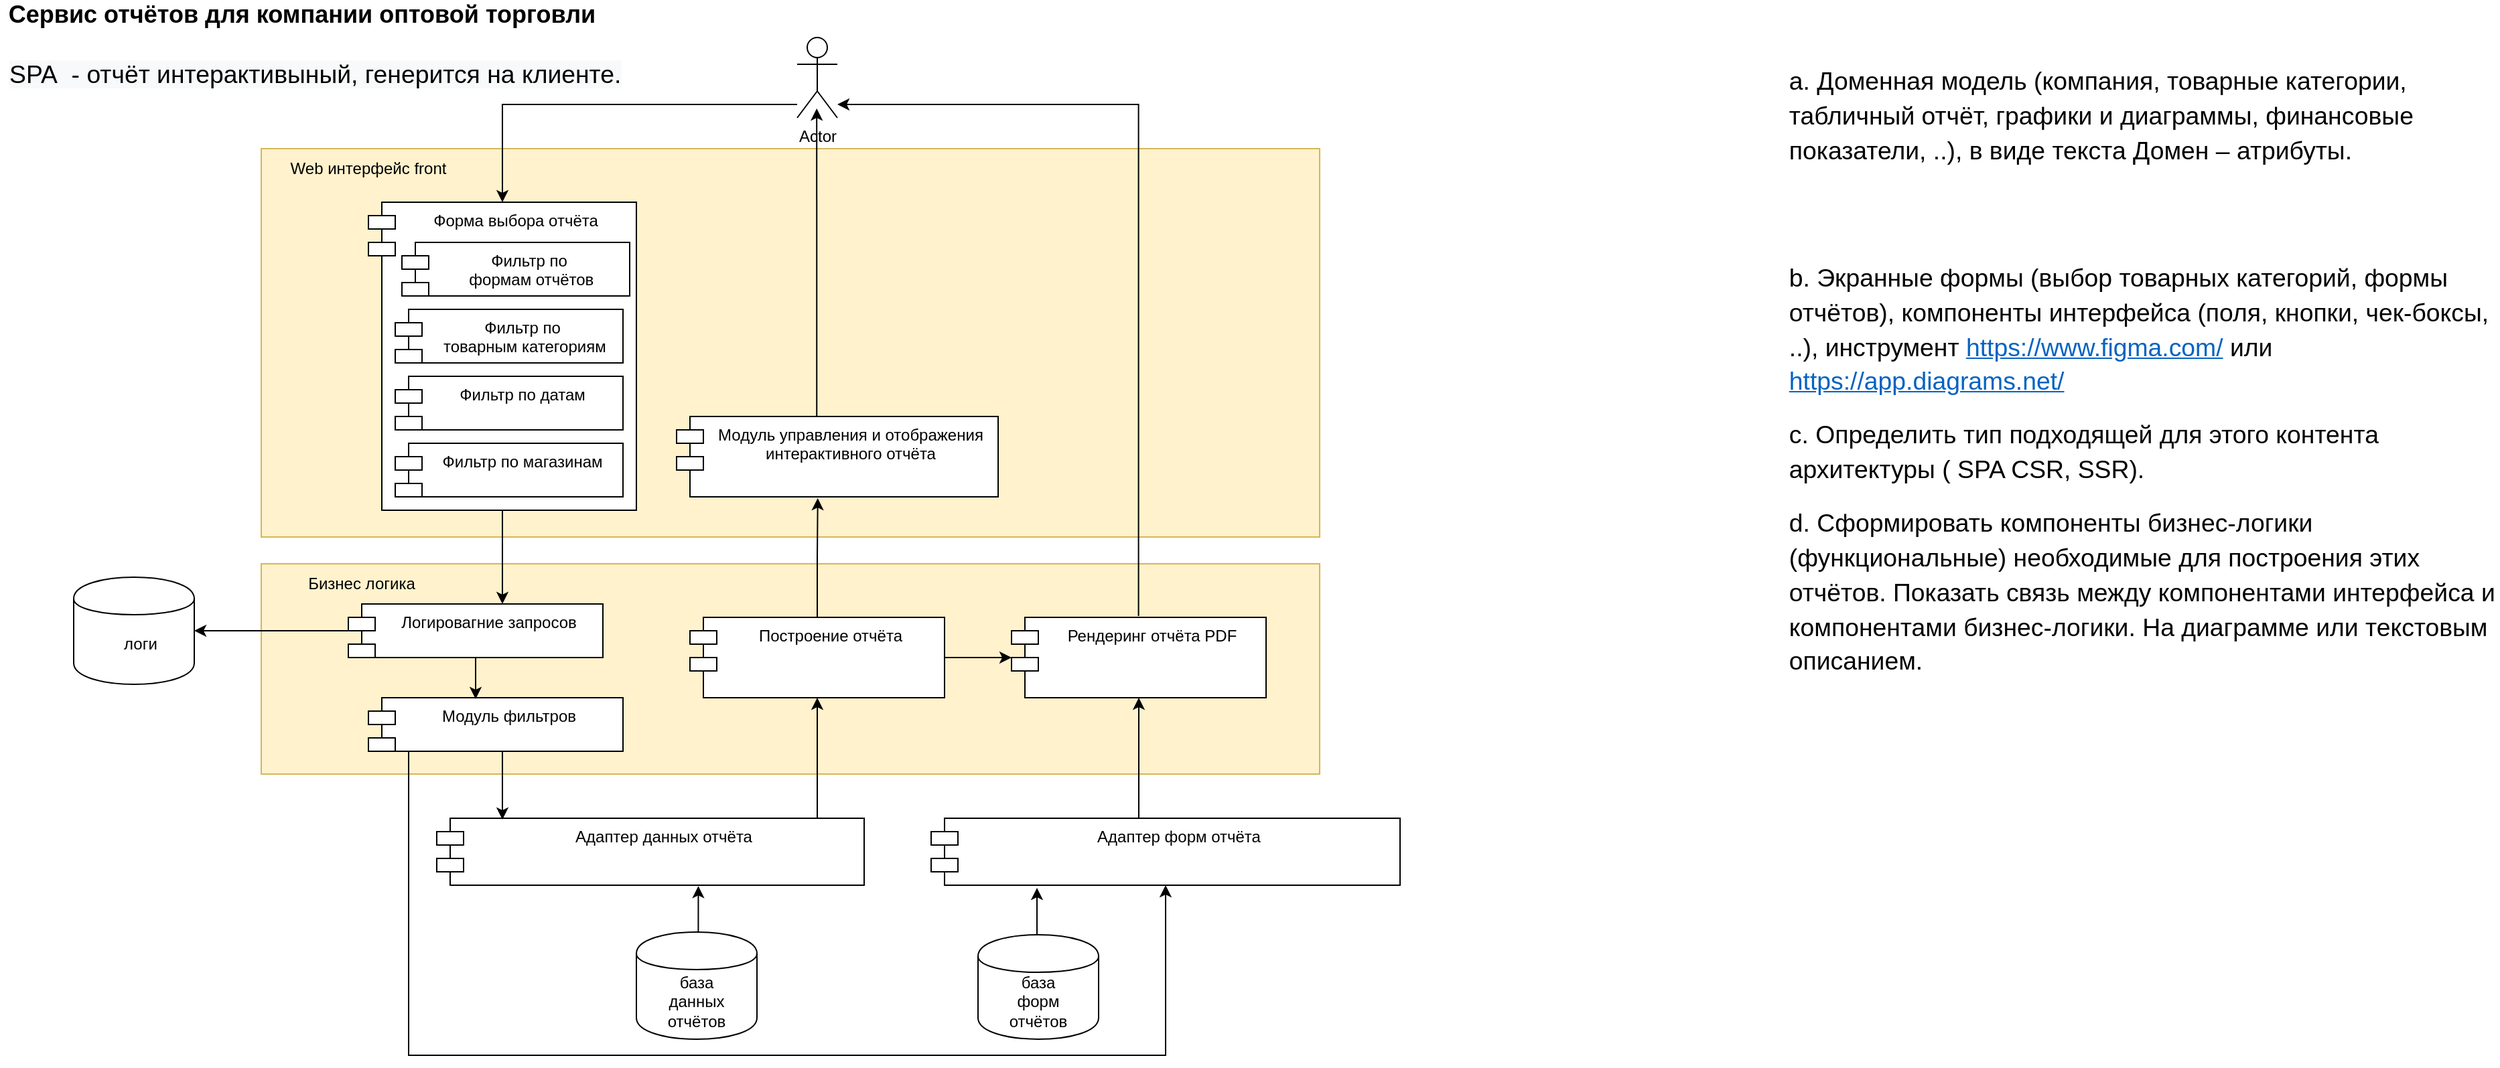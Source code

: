 <mxfile version="13.3.9" type="device" pages="2"><diagram id="rb-6MBbF7bPVnAd2wSN1" name="Диаграмма сервис отчётов для компании оптовой торговлисервис отчётов для компании оптовой торговли"><mxGraphModel dx="2181" dy="3034" grid="1" gridSize="10" guides="1" tooltips="1" connect="1" arrows="1" fold="1" page="1" pageScale="1" pageWidth="1169" pageHeight="827" math="0" shadow="0"><root><mxCell id="0"/><mxCell id="1" parent="0"/><mxCell id="osAG4bhQMsM6HBeQYbjQ-16" value="" style="rounded=0;whiteSpace=wrap;html=1;labelBackgroundColor=#FFB366;fillColor=#fff2cc;strokeColor=#d6b656;" parent="1" vertex="1"><mxGeometry x="-950" y="-1527" width="790" height="290" as="geometry"/></mxCell><mxCell id="osAG4bhQMsM6HBeQYbjQ-11" value="" style="rounded=0;whiteSpace=wrap;html=1;labelBackgroundColor=#FFB366;fillColor=#fff2cc;strokeColor=#d6b656;" parent="1" vertex="1"><mxGeometry x="-950" y="-1217" width="790" height="157" as="geometry"/></mxCell><mxCell id="vwvvPGeEErcifrUAVFbK-1" value="&lt;span id=&quot;docs-internal-guid-a6ef815c-7fff-c7fe-92dc-89e66397d9b7&quot;&gt;&lt;span style=&quot;font-family: &amp;#34;ibm plex sans&amp;#34; , sans-serif ; background-color: transparent ; vertical-align: baseline&quot;&gt;&lt;font style=&quot;font-size: 18px&quot;&gt;Сервис отчётов для компании оптовой торговли&lt;/font&gt;&lt;/span&gt;&lt;/span&gt;" style="text;html=1;align=center;verticalAlign=middle;resizable=0;points=[];autosize=1;strokeColor=none;fillColor=none;fontStyle=1" parent="1" vertex="1"><mxGeometry x="-1145" y="-1637" width="450" height="20" as="geometry"/></mxCell><mxCell id="vwvvPGeEErcifrUAVFbK-2" value="&lt;b id=&quot;docs-internal-guid-e257baca-7fff-2065-030f-ff3832889873&quot; style=&quot;font-weight: normal&quot;&gt;&lt;p style=&quot;line-height: 1.38 ; margin-left: 21.3pt ; margin-top: 0pt ; margin-bottom: 0pt&quot; dir=&quot;ltr&quot;&gt;&lt;span style=&quot;font-size: 14pt ; font-family: &amp;#34;ibm plex sans&amp;#34; , sans-serif ; color: rgb(0 , 0 , 0) ; background-color: transparent ; font-weight: 400 ; font-style: normal ; font-variant: normal ; text-decoration: none ; vertical-align: baseline&quot;&gt;a. Доменная модель (компания, товарные категории, табличный отчёт, графики и диаграммы, финансовые показатели, ..), в виде текста Домен – атрибуты.&lt;/span&gt;&lt;/p&gt;&lt;/b&gt;" style="text;whiteSpace=wrap;html=1;" parent="1" vertex="1"><mxGeometry x="160" y="-1597" width="560" height="120" as="geometry"/></mxCell><mxCell id="vwvvPGeEErcifrUAVFbK-8" style="edgeStyle=orthogonalEdgeStyle;rounded=0;orthogonalLoop=1;jettySize=auto;html=1;" parent="1" source="vwvvPGeEErcifrUAVFbK-4" target="vwvvPGeEErcifrUAVFbK-7" edge="1"><mxGeometry relative="1" as="geometry"><Array as="points"><mxPoint x="-535" y="-1037"/><mxPoint x="-535" y="-1037"/></Array></mxGeometry></mxCell><mxCell id="vwvvPGeEErcifrUAVFbK-4" value="Адаптер данных отчёта" style="shape=module;align=left;spacingLeft=20;align=center;verticalAlign=top;" parent="1" vertex="1"><mxGeometry x="-819" y="-1027" width="319" height="50" as="geometry"/></mxCell><mxCell id="vwvvPGeEErcifrUAVFbK-6" style="edgeStyle=orthogonalEdgeStyle;rounded=0;orthogonalLoop=1;jettySize=auto;html=1;exitX=0.5;exitY=0;exitDx=0;exitDy=0;entryX=0.612;entryY=1.013;entryDx=0;entryDy=0;entryPerimeter=0;" parent="1" source="RAt3va55tU7njr9pbCeR-1" target="vwvvPGeEErcifrUAVFbK-4" edge="1"><mxGeometry relative="1" as="geometry"><mxPoint x="-605" y="-942" as="targetPoint"/><mxPoint x="-605.5" y="-902" as="sourcePoint"/><Array as="points"><mxPoint x="-605" y="-924"/><mxPoint x="-605" y="-924"/></Array></mxGeometry></mxCell><mxCell id="vwvvPGeEErcifrUAVFbK-10" style="edgeStyle=orthogonalEdgeStyle;rounded=0;orthogonalLoop=1;jettySize=auto;html=1;" parent="1" source="vwvvPGeEErcifrUAVFbK-7" target="vwvvPGeEErcifrUAVFbK-9" edge="1"><mxGeometry relative="1" as="geometry"/></mxCell><mxCell id="osAG4bhQMsM6HBeQYbjQ-3" style="edgeStyle=orthogonalEdgeStyle;rounded=0;orthogonalLoop=1;jettySize=auto;html=1;entryX=0.439;entryY=1.017;entryDx=0;entryDy=0;entryPerimeter=0;" parent="1" source="vwvvPGeEErcifrUAVFbK-7" target="osAG4bhQMsM6HBeQYbjQ-1" edge="1"><mxGeometry relative="1" as="geometry"><Array as="points"><mxPoint x="-535" y="-1222"/><mxPoint x="-535" y="-1222"/></Array></mxGeometry></mxCell><mxCell id="vwvvPGeEErcifrUAVFbK-7" value="Построение отчёта" style="shape=module;align=left;spacingLeft=20;align=center;verticalAlign=top;" parent="1" vertex="1"><mxGeometry x="-630" y="-1177" width="190" height="60" as="geometry"/></mxCell><mxCell id="vwvvPGeEErcifrUAVFbK-9" value="Рендеринг отчёта PDF" style="shape=module;align=left;spacingLeft=20;align=center;verticalAlign=top;" parent="1" vertex="1"><mxGeometry x="-390" y="-1177" width="190" height="60" as="geometry"/></mxCell><mxCell id="vwvvPGeEErcifrUAVFbK-11" value="&lt;b id=&quot;docs-internal-guid-32dba4c3-7fff-6a5d-b33f-829206615e99&quot; style=&quot;font-weight: normal&quot;&gt;&lt;p style=&quot;line-height: 1.38 ; margin-left: 21.3pt ; margin-top: 0pt ; margin-bottom: 0pt&quot; dir=&quot;ltr&quot;&gt;&lt;span style=&quot;font-size: 14pt ; font-family: &amp;#34;ibm plex sans&amp;#34; , sans-serif ; color: rgb(0 , 0 , 0) ; background-color: transparent ; font-weight: 400 ; font-style: normal ; font-variant: normal ; text-decoration: none ; vertical-align: baseline&quot;&gt;b. Экранные формы (выбор товарных категорий, формы отчётов), компоненты интерфейса (поля, кнопки, чек-боксы, ..), инструмент &lt;/span&gt;&lt;a style=&quot;text-decoration: none&quot; href=&quot;https://www.figma.com/&quot;&gt;&lt;span style=&quot;font-size: 14pt ; font-family: &amp;#34;ibm plex sans&amp;#34; , sans-serif ; color: rgb(5 , 99 , 193) ; background-color: transparent ; font-weight: 400 ; font-style: normal ; font-variant: normal ; text-decoration: underline ; vertical-align: baseline&quot;&gt;https://www.figma.com/&lt;/span&gt;&lt;/a&gt;&lt;span style=&quot;font-size: 14pt ; font-family: &amp;#34;ibm plex sans&amp;#34; , sans-serif ; color: rgb(0 , 0 , 0) ; background-color: transparent ; font-weight: 400 ; font-style: normal ; font-variant: normal ; text-decoration: none ; vertical-align: baseline&quot;&gt; или &lt;/span&gt;&lt;a style=&quot;text-decoration: none&quot; href=&quot;https://app.diagrams.net/&quot;&gt;&lt;span style=&quot;font-size: 14pt ; font-family: &amp;#34;ibm plex sans&amp;#34; , sans-serif ; color: rgb(5 , 99 , 193) ; background-color: transparent ; font-weight: 400 ; font-style: normal ; font-variant: normal ; text-decoration: underline ; vertical-align: baseline&quot;&gt;https://app.diagrams.net/&lt;/span&gt;&lt;/a&gt;&lt;/p&gt;&lt;br&gt;&lt;p style=&quot;line-height: 1.38 ; margin-left: 21.3pt ; margin-top: 0pt ; margin-bottom: 0pt&quot; dir=&quot;ltr&quot;&gt;&lt;span style=&quot;font-size: 14pt ; font-family: &amp;#34;ibm plex sans&amp;#34; , sans-serif ; color: rgb(0 , 0 , 0) ; background-color: transparent ; font-weight: 400 ; font-style: normal ; font-variant: normal ; text-decoration: none ; vertical-align: baseline&quot;&gt;с. Определить тип подходящей для этого контента архитектуры ( SPA CSR, SSR).&lt;/span&gt;&lt;/p&gt;&lt;br&gt;&lt;p style=&quot;line-height: 1.38 ; margin-left: 21.3pt ; margin-top: 0pt ; margin-bottom: 0pt&quot; dir=&quot;ltr&quot;&gt;&lt;span style=&quot;font-size: 14pt ; font-family: &amp;#34;ibm plex sans&amp;#34; , sans-serif ; color: rgb(0 , 0 , 0) ; background-color: transparent ; font-weight: 400 ; font-style: normal ; font-variant: normal ; text-decoration: none ; vertical-align: baseline&quot;&gt;d. Сформировать компоненты бизнес-логики (функциональные) необходимые для построения этих отчётов. Показать связь между компонентами интерфейса и компонентами бизнес-логики. На диаграмме или текстовым описанием.&lt;/span&gt;&lt;/p&gt;&lt;/b&gt;" style="text;whiteSpace=wrap;html=1;" parent="1" vertex="1"><mxGeometry x="160" y="-1450" width="560" height="350" as="geometry"/></mxCell><mxCell id="vwvvPGeEErcifrUAVFbK-17" style="edgeStyle=orthogonalEdgeStyle;rounded=0;orthogonalLoop=1;jettySize=auto;html=1;" parent="1" source="vwvvPGeEErcifrUAVFbK-12" target="vwvvPGeEErcifrUAVFbK-16" edge="1"><mxGeometry relative="1" as="geometry"><Array as="points"><mxPoint x="-770" y="-1230"/><mxPoint x="-770" y="-1230"/></Array></mxGeometry></mxCell><mxCell id="vwvvPGeEErcifrUAVFbK-12" value="Форма выбора отчёта" style="shape=module;align=left;spacingLeft=20;align=center;verticalAlign=top;" parent="1" vertex="1"><mxGeometry x="-870" y="-1487" width="200" height="230" as="geometry"/></mxCell><mxCell id="vwvvPGeEErcifrUAVFbK-20" value="" style="edgeStyle=orthogonalEdgeStyle;rounded=0;orthogonalLoop=1;jettySize=auto;html=1;" parent="1" source="vwvvPGeEErcifrUAVFbK-13" target="vwvvPGeEErcifrUAVFbK-12" edge="1"><mxGeometry relative="1" as="geometry"><Array as="points"><mxPoint x="-770" y="-1560"/></Array><mxPoint x="-655" y="-1607" as="sourcePoint"/></mxGeometry></mxCell><mxCell id="vwvvPGeEErcifrUAVFbK-13" value="Actor" style="shape=umlActor;verticalLabelPosition=bottom;verticalAlign=top;html=1;outlineConnect=0;" parent="1" vertex="1"><mxGeometry x="-550" y="-1610" width="30" height="60" as="geometry"/></mxCell><mxCell id="vwvvPGeEErcifrUAVFbK-18" style="edgeStyle=orthogonalEdgeStyle;rounded=0;orthogonalLoop=1;jettySize=auto;html=1;" parent="1" source="osAG4bhQMsM6HBeQYbjQ-10" edge="1"><mxGeometry relative="1" as="geometry"><mxPoint x="-770" y="-1026" as="targetPoint"/><Array as="points"><mxPoint x="-770" y="-1026"/></Array></mxGeometry></mxCell><mxCell id="osAG4bhQMsM6HBeQYbjQ-7" style="edgeStyle=orthogonalEdgeStyle;rounded=0;orthogonalLoop=1;jettySize=auto;html=1;entryX=1;entryY=0.5;entryDx=0;entryDy=0;" parent="1" source="vwvvPGeEErcifrUAVFbK-16" target="RAt3va55tU7njr9pbCeR-9" edge="1"><mxGeometry relative="1" as="geometry"><mxPoint x="-930" y="-1114.5" as="targetPoint"/></mxGeometry></mxCell><mxCell id="vwvvPGeEErcifrUAVFbK-16" value="Логировагние запросов" style="shape=module;align=left;spacingLeft=20;align=center;verticalAlign=top;" parent="1" vertex="1"><mxGeometry x="-885" y="-1187" width="190" height="40" as="geometry"/></mxCell><mxCell id="vwvvPGeEErcifrUAVFbK-23" value="&lt;span style=&quot;color: rgb(0, 0, 0); font-family: &amp;quot;IBM Plex Sans&amp;quot;, sans-serif; font-size: 18.667px; font-style: normal; font-variant-ligatures: normal; font-variant-caps: normal; font-weight: 400; letter-spacing: normal; orphans: 2; text-align: left; text-indent: 0px; text-transform: none; widows: 2; word-spacing: 0px; -webkit-text-stroke-width: 0px; background-color: rgb(248, 249, 250); text-decoration-thickness: initial; text-decoration-style: initial; text-decoration-color: initial; float: none; display: inline !important;&quot;&gt;SPA&amp;nbsp; - отчёт интерактивыный, генерится на клиенте.&lt;/span&gt;" style="text;whiteSpace=wrap;html=1;" parent="1" vertex="1"><mxGeometry x="-1140" y="-1600" width="520" height="30" as="geometry"/></mxCell><mxCell id="osAG4bhQMsM6HBeQYbjQ-1" value="Модуль управления и отображения&#10;интерактивного отчёта" style="shape=module;align=left;spacingLeft=20;align=center;verticalAlign=top;" parent="1" vertex="1"><mxGeometry x="-640" y="-1327" width="240" height="60" as="geometry"/></mxCell><mxCell id="osAG4bhQMsM6HBeQYbjQ-8" value="Фильтр по датам" style="shape=module;align=left;spacingLeft=20;align=center;verticalAlign=top;" parent="1" vertex="1"><mxGeometry x="-850" y="-1357" width="170" height="40" as="geometry"/></mxCell><mxCell id="osAG4bhQMsM6HBeQYbjQ-9" value="Фильтр по магазинам" style="shape=module;align=left;spacingLeft=20;align=center;verticalAlign=top;" parent="1" vertex="1"><mxGeometry x="-850" y="-1307" width="170" height="40" as="geometry"/></mxCell><mxCell id="EeFVGn1xxe1PdDncQS7G-5" style="edgeStyle=orthogonalEdgeStyle;rounded=0;orthogonalLoop=1;jettySize=auto;html=1;" parent="1" source="osAG4bhQMsM6HBeQYbjQ-10" target="EeFVGn1xxe1PdDncQS7G-1" edge="1"><mxGeometry relative="1" as="geometry"><Array as="points"><mxPoint x="-840" y="-850"/><mxPoint x="-275" y="-850"/></Array></mxGeometry></mxCell><mxCell id="osAG4bhQMsM6HBeQYbjQ-13" value="Бизнес логика" style="text;html=1;strokeColor=none;fillColor=none;align=center;verticalAlign=middle;whiteSpace=wrap;rounded=0;" parent="1" vertex="1"><mxGeometry x="-950" y="-1217" width="150" height="30" as="geometry"/></mxCell><mxCell id="osAG4bhQMsM6HBeQYbjQ-17" value="Web интерфейс front" style="text;html=1;strokeColor=none;fillColor=none;align=center;verticalAlign=middle;whiteSpace=wrap;rounded=0;" parent="1" vertex="1"><mxGeometry x="-950" y="-1527" width="160" height="30" as="geometry"/></mxCell><mxCell id="osAG4bhQMsM6HBeQYbjQ-18" value="Фильтр по&#10; товарным категориям" style="shape=module;align=left;spacingLeft=20;align=center;verticalAlign=top;" parent="1" vertex="1"><mxGeometry x="-850" y="-1407" width="170" height="40" as="geometry"/></mxCell><mxCell id="osAG4bhQMsM6HBeQYbjQ-19" value="Фильтр по&#10; формам отчётов" style="shape=module;align=left;spacingLeft=20;align=center;verticalAlign=top;" parent="1" vertex="1"><mxGeometry x="-845" y="-1457" width="170" height="40" as="geometry"/></mxCell><mxCell id="EeFVGn1xxe1PdDncQS7G-3" style="edgeStyle=orthogonalEdgeStyle;rounded=0;orthogonalLoop=1;jettySize=auto;html=1;" parent="1" source="EeFVGn1xxe1PdDncQS7G-1" target="vwvvPGeEErcifrUAVFbK-9" edge="1"><mxGeometry relative="1" as="geometry"><Array as="points"><mxPoint x="-295" y="-1037"/><mxPoint x="-295" y="-1037"/></Array></mxGeometry></mxCell><mxCell id="EeFVGn1xxe1PdDncQS7G-1" value="Адаптер форм отчёта" style="shape=module;align=left;spacingLeft=20;align=center;verticalAlign=top;" parent="1" vertex="1"><mxGeometry x="-450" y="-1027" width="350" height="50" as="geometry"/></mxCell><mxCell id="RAt3va55tU7njr9pbCeR-1" value="" style="shape=cylinder;whiteSpace=wrap;html=1;boundedLbl=1;backgroundOutline=1;" parent="1" vertex="1"><mxGeometry x="-670" y="-942" width="90" height="80" as="geometry"/></mxCell><mxCell id="RAt3va55tU7njr9pbCeR-2" value="база данных отчётов" style="text;html=1;strokeColor=none;fillColor=none;align=center;verticalAlign=middle;whiteSpace=wrap;rounded=0;" parent="1" vertex="1"><mxGeometry x="-645" y="-900" width="40" height="20" as="geometry"/></mxCell><mxCell id="RAt3va55tU7njr9pbCeR-4" value="" style="shape=cylinder;whiteSpace=wrap;html=1;boundedLbl=1;backgroundOutline=1;" parent="1" vertex="1"><mxGeometry x="-415" y="-940" width="90" height="78" as="geometry"/></mxCell><mxCell id="RAt3va55tU7njr9pbCeR-5" value="база форм&lt;br&gt;отчётов" style="text;html=1;strokeColor=none;fillColor=none;align=center;verticalAlign=middle;whiteSpace=wrap;rounded=0;" parent="1" vertex="1"><mxGeometry x="-390" y="-900" width="40" height="20" as="geometry"/></mxCell><mxCell id="RAt3va55tU7njr9pbCeR-9" value="" style="shape=cylinder;whiteSpace=wrap;html=1;boundedLbl=1;backgroundOutline=1;" parent="1" vertex="1"><mxGeometry x="-1090" y="-1207" width="90" height="80" as="geometry"/></mxCell><mxCell id="RAt3va55tU7njr9pbCeR-10" value="логи" style="text;html=1;strokeColor=none;fillColor=none;align=center;verticalAlign=middle;whiteSpace=wrap;rounded=0;" parent="1" vertex="1"><mxGeometry x="-1060" y="-1167" width="40" height="20" as="geometry"/></mxCell><mxCell id="RAt3va55tU7njr9pbCeR-13" style="edgeStyle=orthogonalEdgeStyle;rounded=0;orthogonalLoop=1;jettySize=auto;html=1;" parent="1" edge="1"><mxGeometry relative="1" as="geometry"><mxPoint x="-371" y="-975" as="targetPoint"/><mxPoint x="-371" y="-940" as="sourcePoint"/><Array as="points"><mxPoint x="-371" y="-940"/></Array></mxGeometry></mxCell><mxCell id="3iF06hiC7Rb2Vk9i50lt-5" style="edgeStyle=orthogonalEdgeStyle;rounded=0;orthogonalLoop=1;jettySize=auto;html=1;exitX=0.436;exitY=0.003;exitDx=0;exitDy=0;exitPerimeter=0;" edge="1" parent="1" source="osAG4bhQMsM6HBeQYbjQ-1"><mxGeometry relative="1" as="geometry"><mxPoint x="-535.2" y="-1357" as="sourcePoint"/><mxPoint x="-535" y="-1557" as="targetPoint"/><Array as="points"><mxPoint x="-535" y="-1557"/></Array></mxGeometry></mxCell><mxCell id="3iF06hiC7Rb2Vk9i50lt-6" style="edgeStyle=orthogonalEdgeStyle;rounded=0;orthogonalLoop=1;jettySize=auto;html=1;" edge="1" parent="1" target="vwvvPGeEErcifrUAVFbK-13"><mxGeometry relative="1" as="geometry"><mxPoint x="-295.2" y="-1178.02" as="sourcePoint"/><mxPoint x="-294.84" y="-1267" as="targetPoint"/><Array as="points"><mxPoint x="-295" y="-1560"/></Array></mxGeometry></mxCell><mxCell id="osAG4bhQMsM6HBeQYbjQ-10" value="Модуль фильтров" style="shape=module;align=left;spacingLeft=20;align=center;verticalAlign=top;" parent="1" vertex="1"><mxGeometry x="-870" y="-1117" width="190" height="40" as="geometry"/></mxCell><mxCell id="3iF06hiC7Rb2Vk9i50lt-7" style="edgeStyle=orthogonalEdgeStyle;rounded=0;orthogonalLoop=1;jettySize=auto;html=1;" edge="1" parent="1" source="vwvvPGeEErcifrUAVFbK-16"><mxGeometry relative="1" as="geometry"><mxPoint x="-789.941" y="-1147" as="sourcePoint"/><mxPoint x="-790" y="-1116" as="targetPoint"/><Array as="points"><mxPoint x="-790" y="-1116"/></Array></mxGeometry></mxCell></root></mxGraphModel></diagram><diagram id="WwwSsNqxejKZNS2xsT_F" name="UI"><mxGraphModel dx="1720" dy="2346" grid="1" gridSize="10" guides="1" tooltips="1" connect="1" arrows="1" fold="1" page="1" pageScale="1" pageWidth="1169" pageHeight="827" math="0" shadow="0"><root><mxCell id="0"/><mxCell id="1" parent="0"/><mxCell id="6L-3gIsvcem0W37kvBZd-3" value="&lt;font style=&quot;font-size: 24px&quot;&gt;&lt;b&gt;UI Формы&lt;/b&gt;&lt;/font&gt;" style="rounded=1;whiteSpace=wrap;html=1;align=center;verticalAlign=top;" parent="1" vertex="1"><mxGeometry x="100" y="130" width="990" height="550" as="geometry"/></mxCell><mxCell id="ggsP-yn0lrtBeLyNFPgG-2" value="" style="whiteSpace=wrap;html=1;aspect=fixed;align=left;" parent="1" vertex="1"><mxGeometry x="140" y="185" width="440" height="440" as="geometry"/></mxCell><mxCell id="ggsP-yn0lrtBeLyNFPgG-7" value="&lt;font style=&quot;font-size: 18px&quot;&gt;Вид отчета&lt;/font&gt;" style="html=1;shadow=0;dashed=0;shape=mxgraph.bootstrap.rrect;rSize=5;strokeColor=none;strokeWidth=1;fillColor=#006AC9;fontColor=#ffffff;whiteSpace=wrap;align=left;verticalAlign=middle;fontStyle=0;fontSize=14;spacingLeft=10;" parent="1" vertex="1"><mxGeometry x="170" y="260" width="160" height="40" as="geometry"/></mxCell><mxCell id="ggsP-yn0lrtBeLyNFPgG-8" value="" style="shape=triangle;direction=south;fillColor=#ffffff;strokeColor=none;perimeter=none;" parent="ggsP-yn0lrtBeLyNFPgG-7" vertex="1"><mxGeometry x="1" y="0.5" width="10" height="5" relative="1" as="geometry"><mxPoint x="-17" y="-2.5" as="offset"/></mxGeometry></mxCell><mxCell id="ggsP-yn0lrtBeLyNFPgG-9" value="" style="html=1;shadow=0;dashed=0;shape=mxgraph.bootstrap.rrect;rSize=5;fillColor=#ffffff;strokeColor=#999999;" parent="1" vertex="1"><mxGeometry x="170" y="308" width="340" height="150" as="geometry"/></mxCell><mxCell id="ggsP-yn0lrtBeLyNFPgG-10" value="Финансовый отчёт подразделения" style="fillColor=none;strokeColor=none;align=left;spacing=20;fontSize=18;" parent="ggsP-yn0lrtBeLyNFPgG-9" vertex="1"><mxGeometry width="170" height="30" relative="1" as="geometry"><mxPoint y="10" as="offset"/></mxGeometry></mxCell><mxCell id="ggsP-yn0lrtBeLyNFPgG-11" value="Отчёт о продажах товара" style="fillColor=none;strokeColor=none;align=left;spacing=20;fontSize=18&#10;;" parent="ggsP-yn0lrtBeLyNFPgG-9" vertex="1"><mxGeometry width="170" height="30" relative="1" as="geometry"><mxPoint y="40" as="offset"/></mxGeometry></mxCell><mxCell id="ggsP-yn0lrtBeLyNFPgG-13" value="" style="shape=line;strokeColor=#999999;perimeter=none;resizeWidth=1;" parent="ggsP-yn0lrtBeLyNFPgG-9" vertex="1"><mxGeometry width="340" height="10" relative="1" as="geometry"><mxPoint y="100" as="offset"/></mxGeometry></mxCell><mxCell id="ggsP-yn0lrtBeLyNFPgG-14" value="Отчёт о недостаче" style="fillColor=none;strokeColor=none;align=left;spacing=20;fontSize=18;" parent="ggsP-yn0lrtBeLyNFPgG-9" vertex="1"><mxGeometry width="170" height="30" relative="1" as="geometry"><mxPoint y="110" as="offset"/></mxGeometry></mxCell><mxCell id="LSKehF3y-s_tazxDfU9W-1" value="&lt;font style=&quot;font-size: 18px&quot;&gt;Получить&lt;/font&gt;" style="html=1;shadow=0;dashed=0;shape=mxgraph.bootstrap.rrect;rSize=5;strokeColor=none;strokeWidth=1;fillColor=#33A64C;fontColor=#FFFFFF;whiteSpace=wrap;align=center;verticalAlign=middle;spacingLeft=0;fontStyle=0;fontSize=16;spacing=5;" parent="1" vertex="1"><mxGeometry x="280" y="530" width="120" height="40" as="geometry"/></mxCell><mxCell id="BS1tH0bEmd9bKIswIEl5-1" value="" style="whiteSpace=wrap;html=1;aspect=fixed;" parent="1" vertex="1"><mxGeometry x="620" y="185" width="440" height="440" as="geometry"/></mxCell><mxCell id="BS1tH0bEmd9bKIswIEl5-2" value="&lt;b&gt;&lt;font style=&quot;font-size: 20px&quot;&gt;Card title&lt;/font&gt;&lt;/b&gt;&lt;br&gt;&lt;br&gt;&lt;font style=&quot;font-size: 18px&quot;&gt;This is a wider card with supporting text below as a natural lead-in to additional content. This content is a little bit longer.&lt;/font&gt;" style="html=1;shadow=0;dashed=0;shape=mxgraph.bootstrap.rrect;rSize=5;strokeColor=#DFDFDF;html=1;whiteSpace=wrap;fillColor=#ffffff;fontColor=#000000;verticalAlign=top;align=left;spacing=20;spacingBottom=0;fontSize=14;spacingTop=160;" parent="1" vertex="1"><mxGeometry x="655" y="260" width="370" height="290" as="geometry"/></mxCell><mxCell id="BS1tH0bEmd9bKIswIEl5-3" value="Image cap" style="html=1;shadow=0;dashed=0;shape=mxgraph.bootstrap.topButton;rSize=5;perimeter=none;whiteSpace=wrap;fillColor=#868E96;strokeColor=#DFDFDF;fontColor=#DEE2E6;resizeWidth=1;fontSize=18;" parent="BS1tH0bEmd9bKIswIEl5-2" vertex="1"><mxGeometry width="370" height="160" relative="1" as="geometry"/></mxCell><mxCell id="6L-3gIsvcem0W37kvBZd-4" value="&lt;font style=&quot;font-size: 18px&quot;&gt;Форма&amp;nbsp; выбора отчёта&lt;/font&gt;" style="text;html=1;strokeColor=none;fillColor=none;align=center;verticalAlign=middle;whiteSpace=wrap;rounded=0;" parent="1" vertex="1"><mxGeometry x="160" y="205" width="240" height="30" as="geometry"/></mxCell><mxCell id="6L-3gIsvcem0W37kvBZd-5" value="&lt;font style=&quot;font-size: 18px&quot;&gt;Интерактивный отчёт&lt;/font&gt;" style="text;html=1;strokeColor=none;fillColor=none;align=center;verticalAlign=middle;whiteSpace=wrap;rounded=0;" parent="1" vertex="1"><mxGeometry x="630" y="200" width="230" height="30" as="geometry"/></mxCell></root></mxGraphModel></diagram></mxfile>